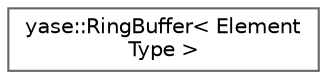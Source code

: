 digraph "Graphical Class Hierarchy"
{
 // LATEX_PDF_SIZE
  bgcolor="transparent";
  edge [fontname=Helvetica,fontsize=10,labelfontname=Helvetica,labelfontsize=10];
  node [fontname=Helvetica,fontsize=10,shape=box,height=0.2,width=0.4];
  rankdir="LR";
  Node0 [id="Node000000",label="yase::RingBuffer\< Element\lType \>",height=0.2,width=0.4,color="grey40", fillcolor="white", style="filled",URL="$classyase_1_1_ring_buffer.html",tooltip=" "];
}
